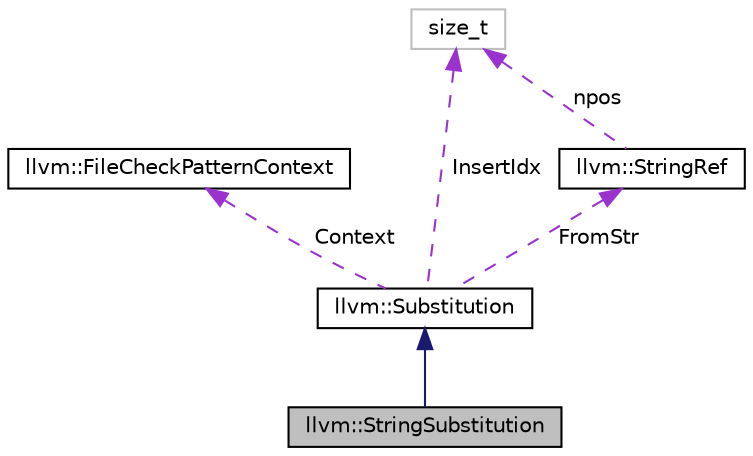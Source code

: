 digraph "llvm::StringSubstitution"
{
 // LATEX_PDF_SIZE
  bgcolor="transparent";
  edge [fontname="Helvetica",fontsize="10",labelfontname="Helvetica",labelfontsize="10"];
  node [fontname="Helvetica",fontsize="10",shape=record];
  Node1 [label="llvm::StringSubstitution",height=0.2,width=0.4,color="black", fillcolor="grey75", style="filled", fontcolor="black",tooltip=" "];
  Node2 -> Node1 [dir="back",color="midnightblue",fontsize="10",style="solid",fontname="Helvetica"];
  Node2 [label="llvm::Substitution",height=0.2,width=0.4,color="black",URL="$classllvm_1_1Substitution.html",tooltip="Class representing a substitution to perform in the RegExStr string."];
  Node3 -> Node2 [dir="back",color="darkorchid3",fontsize="10",style="dashed",label=" Context" ,fontname="Helvetica"];
  Node3 [label="llvm::FileCheckPatternContext",height=0.2,width=0.4,color="black",URL="$classllvm_1_1FileCheckPatternContext.html",tooltip="Class holding the Pattern global state, shared by all patterns: tables holding values of variables an..."];
  Node4 -> Node2 [dir="back",color="darkorchid3",fontsize="10",style="dashed",label=" FromStr" ,fontname="Helvetica"];
  Node4 [label="llvm::StringRef",height=0.2,width=0.4,color="black",URL="$classllvm_1_1StringRef.html",tooltip="StringRef - Represent a constant reference to a string, i.e."];
  Node5 -> Node4 [dir="back",color="darkorchid3",fontsize="10",style="dashed",label=" npos" ,fontname="Helvetica"];
  Node5 [label="size_t",height=0.2,width=0.4,color="grey75",tooltip=" "];
  Node5 -> Node2 [dir="back",color="darkorchid3",fontsize="10",style="dashed",label=" InsertIdx" ,fontname="Helvetica"];
}

